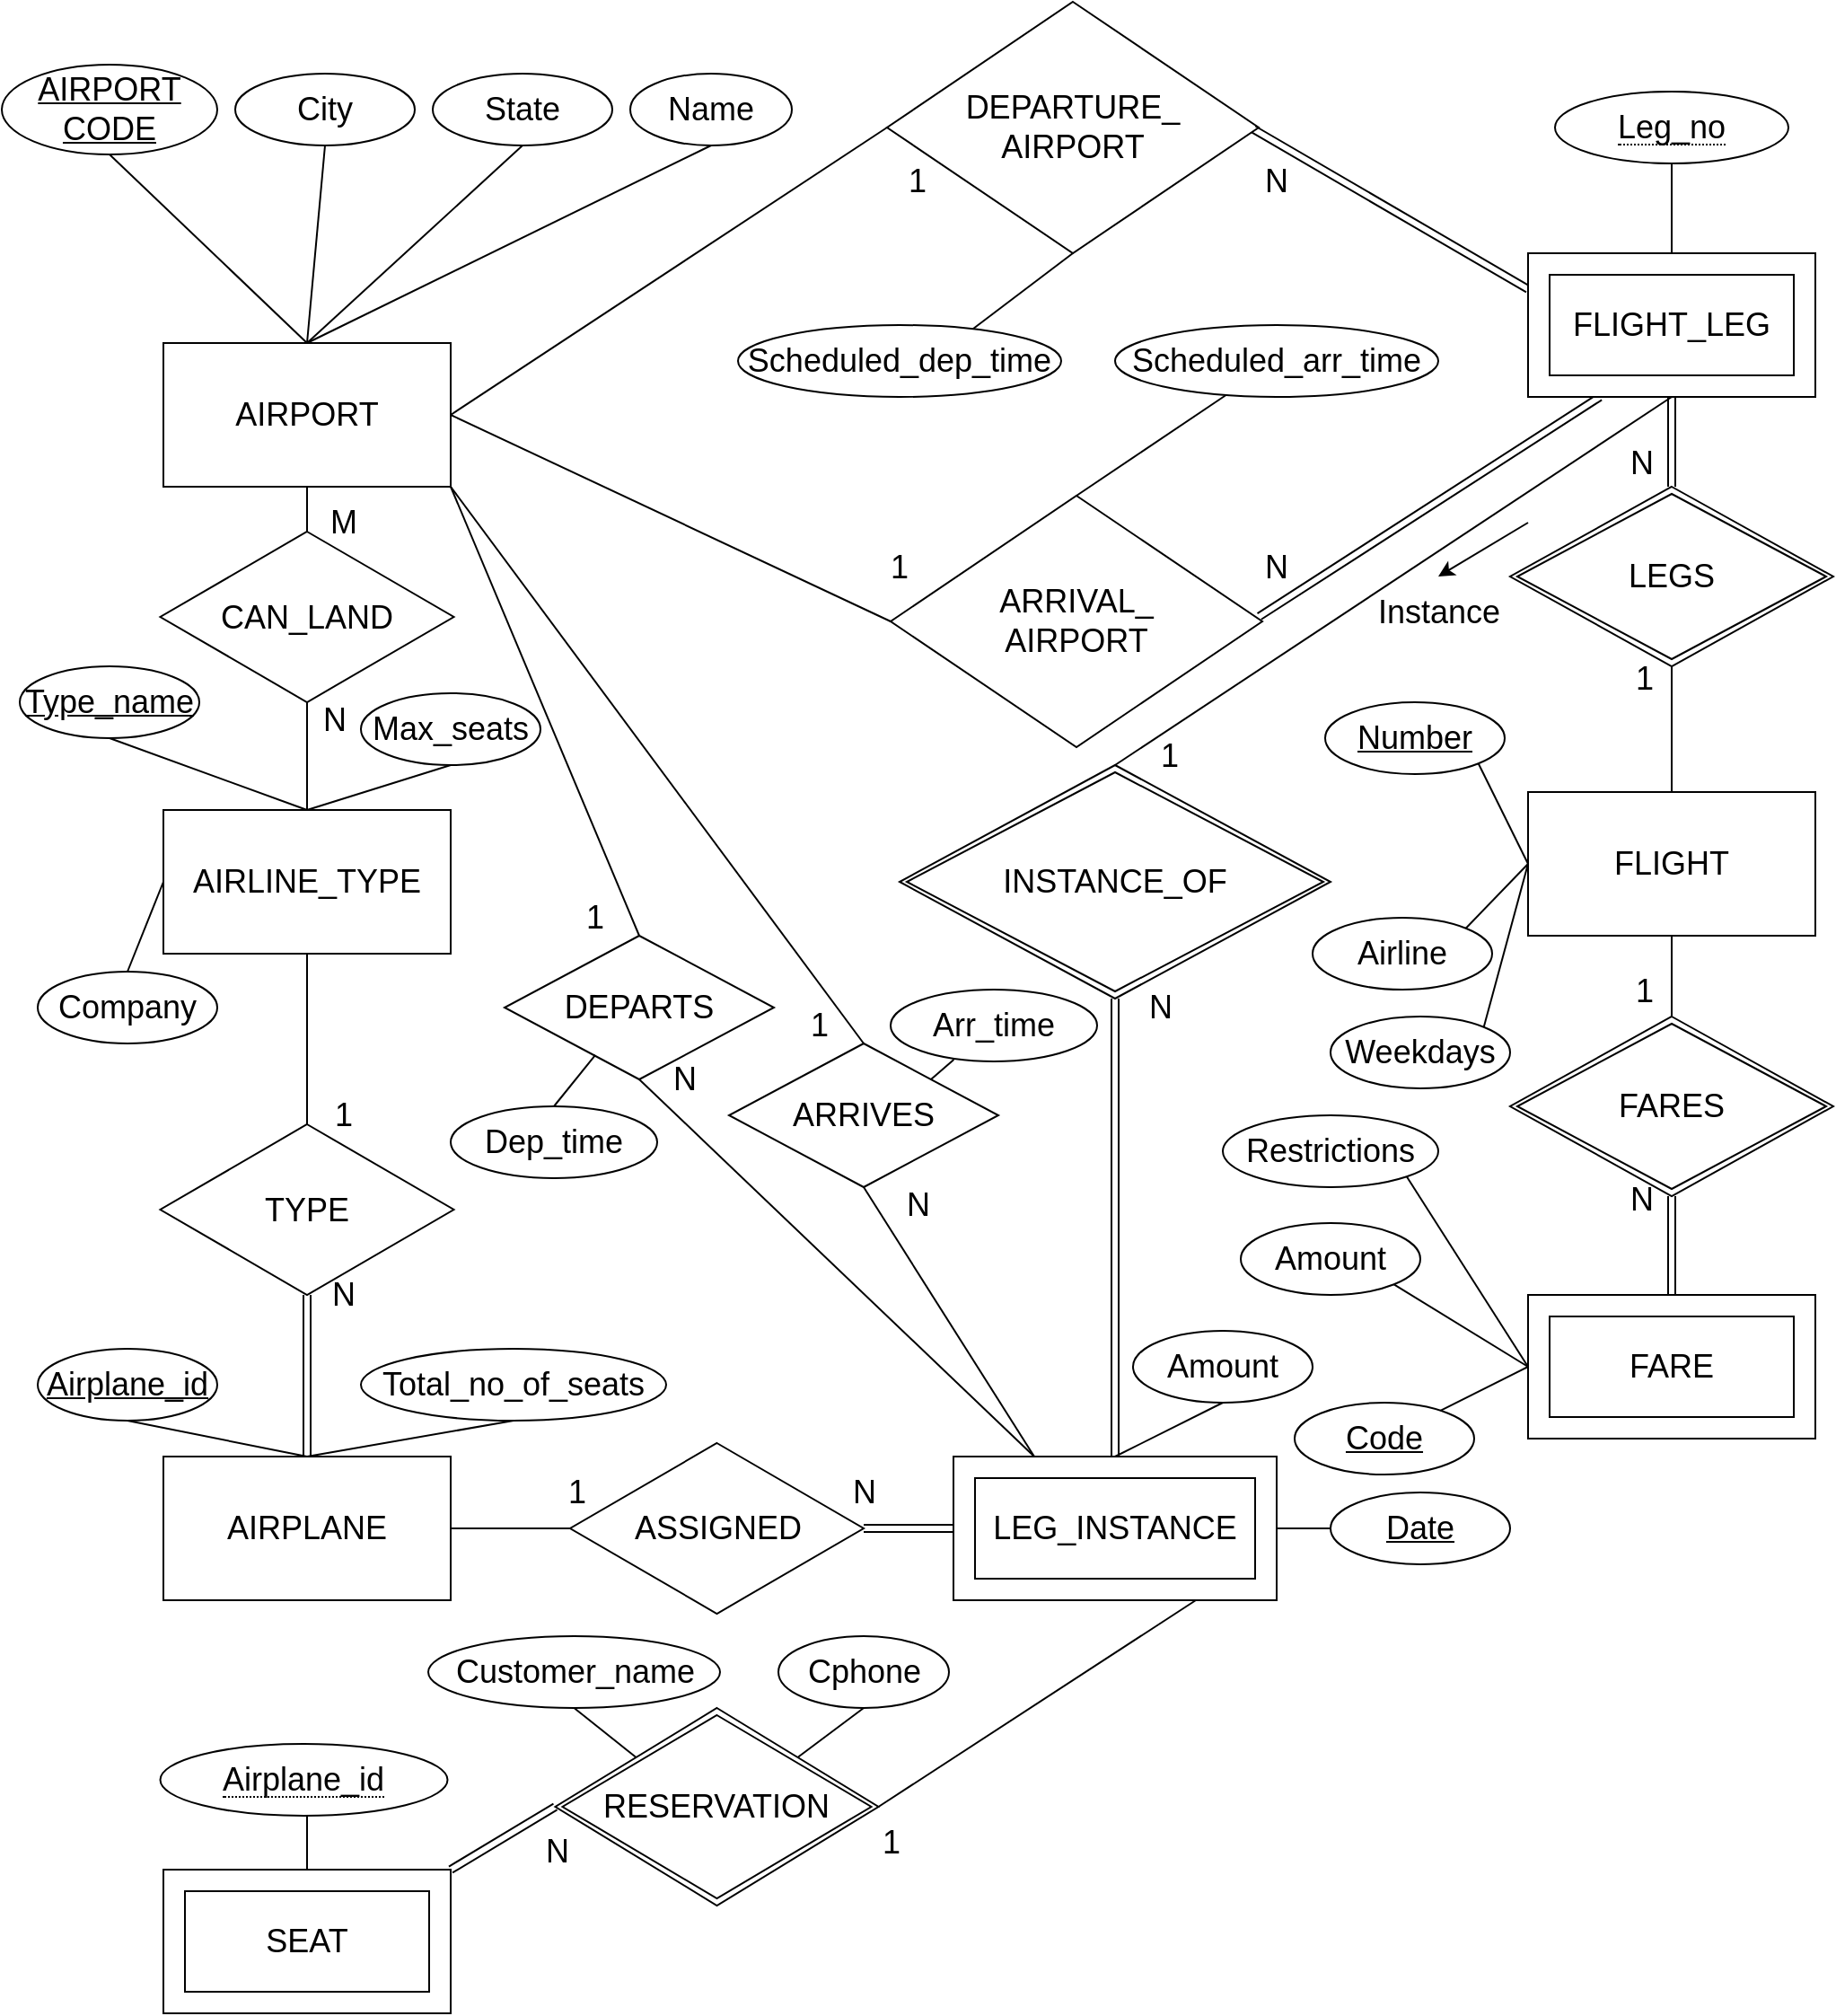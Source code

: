 <mxfile version="13.7.3" type="github">
  <diagram id="9iZNZO0j0jkgSTigeUpT" name="Page-1">
    <mxGraphModel dx="1678" dy="964" grid="1" gridSize="10" guides="1" tooltips="1" connect="1" arrows="1" fold="1" page="1" pageScale="1" pageWidth="1654" pageHeight="1169" math="0" shadow="0" extFonts="Permanent Marker^https://fonts.googleapis.com/css?family=Permanent+Marker">
      <root>
        <mxCell id="0" />
        <mxCell id="1" parent="0" />
        <mxCell id="PUG3nTG2jhj8GArSebX7-1" value="AIRPORT" style="rounded=0;whiteSpace=wrap;html=1;perimeterSpacing=0;sketch=0;container=0;fontSize=18;" parent="1" vertex="1">
          <mxGeometry x="420" y="200" width="160" height="80" as="geometry" />
        </mxCell>
        <mxCell id="PUG3nTG2jhj8GArSebX7-6" value="FLIGHT_LEG" style="shape=ext;double=1;rounded=0;whiteSpace=wrap;html=1;glass=0;sketch=0;gradientColor=none;margin=10;fontSize=18;" parent="1" vertex="1">
          <mxGeometry x="1180" y="150" width="160" height="80" as="geometry" />
        </mxCell>
        <mxCell id="PUG3nTG2jhj8GArSebX7-7" value="AIRLINE_TYPE" style="rounded=0;whiteSpace=wrap;html=1;perimeterSpacing=0;sketch=0;container=0;fontSize=18;" parent="1" vertex="1">
          <mxGeometry x="420" y="460" width="160" height="80" as="geometry" />
        </mxCell>
        <mxCell id="PUG3nTG2jhj8GArSebX7-8" value="AIRPLANE" style="rounded=0;whiteSpace=wrap;html=1;perimeterSpacing=0;sketch=0;container=0;fontSize=18;" parent="1" vertex="1">
          <mxGeometry x="420" y="820" width="160" height="80" as="geometry" />
        </mxCell>
        <mxCell id="PUG3nTG2jhj8GArSebX7-9" value="FLIGHT" style="rounded=0;whiteSpace=wrap;html=1;perimeterSpacing=0;sketch=0;container=0;fontSize=18;" parent="1" vertex="1">
          <mxGeometry x="1180" y="450" width="160" height="80" as="geometry" />
        </mxCell>
        <mxCell id="PUG3nTG2jhj8GArSebX7-10" value="SEAT" style="shape=ext;double=1;rounded=0;whiteSpace=wrap;html=1;glass=0;sketch=0;gradientColor=none;margin=10;fontSize=18;" parent="1" vertex="1">
          <mxGeometry x="420" y="1050" width="160" height="80" as="geometry" />
        </mxCell>
        <mxCell id="PUG3nTG2jhj8GArSebX7-11" value="FARE" style="shape=ext;double=1;rounded=0;whiteSpace=wrap;html=1;glass=0;sketch=0;gradientColor=none;margin=10;fontSize=18;" parent="1" vertex="1">
          <mxGeometry x="1180" y="730" width="160" height="80" as="geometry" />
        </mxCell>
        <mxCell id="PUG3nTG2jhj8GArSebX7-12" value="LEG_INSTANCE" style="shape=ext;double=1;rounded=0;whiteSpace=wrap;html=1;glass=0;sketch=0;gradientColor=none;margin=10;fontSize=18;" parent="1" vertex="1">
          <mxGeometry x="860" y="820" width="180" height="80" as="geometry" />
        </mxCell>
        <mxCell id="PUG3nTG2jhj8GArSebX7-13" value="&lt;u style=&quot;font-size: 18px;&quot;&gt;AIRPORT CODE&lt;/u&gt;" style="ellipse;whiteSpace=wrap;html=1;rounded=0;glass=0;sketch=0;gradientColor=none;fontSize=18;" parent="1" vertex="1">
          <mxGeometry x="330" y="45" width="120" height="50" as="geometry" />
        </mxCell>
        <mxCell id="PUG3nTG2jhj8GArSebX7-14" value="City" style="ellipse;whiteSpace=wrap;html=1;rounded=0;glass=0;sketch=0;gradientColor=none;fontSize=18;" parent="1" vertex="1">
          <mxGeometry x="460" y="50" width="100" height="40" as="geometry" />
        </mxCell>
        <mxCell id="PUG3nTG2jhj8GArSebX7-15" value="State" style="ellipse;whiteSpace=wrap;html=1;rounded=0;glass=0;sketch=0;gradientColor=none;fontSize=18;" parent="1" vertex="1">
          <mxGeometry x="570" y="50" width="100" height="40" as="geometry" />
        </mxCell>
        <mxCell id="PUG3nTG2jhj8GArSebX7-18" value="Name" style="ellipse;whiteSpace=wrap;html=1;rounded=0;glass=0;sketch=0;gradientColor=none;fontSize=18;" parent="1" vertex="1">
          <mxGeometry x="680" y="50" width="90" height="40" as="geometry" />
        </mxCell>
        <mxCell id="PUG3nTG2jhj8GArSebX7-23" value="" style="endArrow=none;html=1;exitX=0.5;exitY=0;exitDx=0;exitDy=0;entryX=0.5;entryY=1;entryDx=0;entryDy=0;fontSize=18;" parent="1" source="PUG3nTG2jhj8GArSebX7-1" target="PUG3nTG2jhj8GArSebX7-13" edge="1">
          <mxGeometry width="50" height="50" relative="1" as="geometry">
            <mxPoint x="780" y="630" as="sourcePoint" />
            <mxPoint x="830" y="580" as="targetPoint" />
          </mxGeometry>
        </mxCell>
        <mxCell id="PUG3nTG2jhj8GArSebX7-24" value="" style="endArrow=none;html=1;entryX=0.5;entryY=1;entryDx=0;entryDy=0;fontSize=18;exitX=0.5;exitY=0;exitDx=0;exitDy=0;" parent="1" source="PUG3nTG2jhj8GArSebX7-1" target="PUG3nTG2jhj8GArSebX7-14" edge="1">
          <mxGeometry width="50" height="50" relative="1" as="geometry">
            <mxPoint x="500" y="150" as="sourcePoint" />
            <mxPoint x="410" y="100" as="targetPoint" />
          </mxGeometry>
        </mxCell>
        <mxCell id="PUG3nTG2jhj8GArSebX7-25" value="" style="endArrow=none;html=1;entryX=0.5;entryY=1;entryDx=0;entryDy=0;fontSize=18;exitX=0.5;exitY=0;exitDx=0;exitDy=0;" parent="1" source="PUG3nTG2jhj8GArSebX7-1" target="PUG3nTG2jhj8GArSebX7-15" edge="1">
          <mxGeometry width="50" height="50" relative="1" as="geometry">
            <mxPoint x="500" y="150" as="sourcePoint" />
            <mxPoint x="420" y="110" as="targetPoint" />
          </mxGeometry>
        </mxCell>
        <mxCell id="PUG3nTG2jhj8GArSebX7-26" value="" style="endArrow=none;html=1;exitX=0.5;exitY=0;exitDx=0;exitDy=0;entryX=0.5;entryY=1;entryDx=0;entryDy=0;fontSize=18;" parent="1" source="PUG3nTG2jhj8GArSebX7-1" target="PUG3nTG2jhj8GArSebX7-18" edge="1">
          <mxGeometry width="50" height="50" relative="1" as="geometry">
            <mxPoint x="530" y="180" as="sourcePoint" />
            <mxPoint x="430" y="120" as="targetPoint" />
          </mxGeometry>
        </mxCell>
        <mxCell id="PUG3nTG2jhj8GArSebX7-27" value="&lt;u style=&quot;font-size: 18px;&quot;&gt;Type_name&lt;/u&gt;" style="ellipse;whiteSpace=wrap;html=1;rounded=0;glass=0;sketch=0;gradientColor=none;fontSize=18;" parent="1" vertex="1">
          <mxGeometry x="340" y="380" width="100" height="40" as="geometry" />
        </mxCell>
        <mxCell id="PUG3nTG2jhj8GArSebX7-28" value="Max_seats" style="ellipse;whiteSpace=wrap;html=1;rounded=0;glass=0;sketch=0;gradientColor=none;fontSize=18;" parent="1" vertex="1">
          <mxGeometry x="530" y="395" width="100" height="40" as="geometry" />
        </mxCell>
        <mxCell id="PUG3nTG2jhj8GArSebX7-29" value="Company" style="ellipse;whiteSpace=wrap;html=1;rounded=0;glass=0;sketch=0;gradientColor=none;fontSize=18;" parent="1" vertex="1">
          <mxGeometry x="350" y="550" width="100" height="40" as="geometry" />
        </mxCell>
        <mxCell id="PUG3nTG2jhj8GArSebX7-31" value="" style="endArrow=none;html=1;exitX=0;exitY=0.5;exitDx=0;exitDy=0;entryX=0.5;entryY=0;entryDx=0;entryDy=0;fontSize=18;" parent="1" source="PUG3nTG2jhj8GArSebX7-7" target="PUG3nTG2jhj8GArSebX7-29" edge="1">
          <mxGeometry width="50" height="50" relative="1" as="geometry">
            <mxPoint x="520" y="460" as="sourcePoint" />
            <mxPoint x="420" y="400" as="targetPoint" />
          </mxGeometry>
        </mxCell>
        <mxCell id="PUG3nTG2jhj8GArSebX7-32" value="" style="endArrow=none;html=1;entryX=0.5;entryY=1;entryDx=0;entryDy=0;exitX=0.5;exitY=0;exitDx=0;exitDy=0;fontSize=18;" parent="1" source="PUG3nTG2jhj8GArSebX7-7" target="PUG3nTG2jhj8GArSebX7-27" edge="1">
          <mxGeometry width="50" height="50" relative="1" as="geometry">
            <mxPoint x="440" y="520" as="sourcePoint" />
            <mxPoint x="410" y="460" as="targetPoint" />
          </mxGeometry>
        </mxCell>
        <mxCell id="PUG3nTG2jhj8GArSebX7-33" value="" style="endArrow=none;html=1;fontSize=18;entryX=0.5;entryY=1;entryDx=0;entryDy=0;" parent="1" target="PUG3nTG2jhj8GArSebX7-28" edge="1">
          <mxGeometry width="50" height="50" relative="1" as="geometry">
            <mxPoint x="500" y="460" as="sourcePoint" />
            <mxPoint x="450" y="410" as="targetPoint" />
          </mxGeometry>
        </mxCell>
        <mxCell id="PUG3nTG2jhj8GArSebX7-34" value="&lt;u style=&quot;font-size: 18px;&quot;&gt;Airplane_id&lt;/u&gt;" style="ellipse;whiteSpace=wrap;html=1;rounded=0;glass=0;sketch=0;gradientColor=none;fontSize=18;" parent="1" vertex="1">
          <mxGeometry x="350" y="760" width="100" height="40" as="geometry" />
        </mxCell>
        <mxCell id="PUG3nTG2jhj8GArSebX7-35" value="Total_no_of_seats" style="ellipse;whiteSpace=wrap;html=1;rounded=0;glass=0;sketch=0;gradientColor=none;fontSize=18;" parent="1" vertex="1">
          <mxGeometry x="530" y="760" width="170" height="40" as="geometry" />
        </mxCell>
        <mxCell id="PUG3nTG2jhj8GArSebX7-36" value="" style="endArrow=none;html=1;exitX=0.5;exitY=0;exitDx=0;exitDy=0;entryX=0.5;entryY=1;entryDx=0;entryDy=0;fontSize=18;" parent="1" source="PUG3nTG2jhj8GArSebX7-8" target="PUG3nTG2jhj8GArSebX7-34" edge="1">
          <mxGeometry width="50" height="50" relative="1" as="geometry">
            <mxPoint x="430" y="510" as="sourcePoint" />
            <mxPoint x="410" y="560" as="targetPoint" />
          </mxGeometry>
        </mxCell>
        <mxCell id="PUG3nTG2jhj8GArSebX7-37" value="" style="endArrow=none;html=1;exitX=0.5;exitY=1;exitDx=0;exitDy=0;entryX=0.5;entryY=0;entryDx=0;entryDy=0;fontSize=18;" parent="1" source="PUG3nTG2jhj8GArSebX7-35" target="PUG3nTG2jhj8GArSebX7-8" edge="1">
          <mxGeometry width="50" height="50" relative="1" as="geometry">
            <mxPoint x="440" y="520" as="sourcePoint" />
            <mxPoint x="420" y="570" as="targetPoint" />
          </mxGeometry>
        </mxCell>
        <mxCell id="PUG3nTG2jhj8GArSebX7-39" value="" style="endArrow=none;html=1;exitX=0.5;exitY=0;exitDx=0;exitDy=0;entryX=0.5;entryY=1;entryDx=0;entryDy=0;fontSize=18;" parent="1" source="PUG3nTG2jhj8GArSebX7-10" edge="1">
          <mxGeometry width="50" height="50" relative="1" as="geometry">
            <mxPoint x="510" y="830.0" as="sourcePoint" />
            <mxPoint x="500" y="1020" as="targetPoint" />
          </mxGeometry>
        </mxCell>
        <mxCell id="PUG3nTG2jhj8GArSebX7-40" value="&lt;u style=&quot;font-size: 18px;&quot;&gt;Leg_no&lt;/u&gt;" style="ellipse;whiteSpace=wrap;html=1;rounded=0;glass=0;sketch=0;gradientColor=none;fontSize=18;" parent="1" vertex="1">
          <mxGeometry x="1210" y="60" width="100" height="40" as="geometry" />
        </mxCell>
        <mxCell id="PUG3nTG2jhj8GArSebX7-41" value="" style="endArrow=none;html=1;entryX=0.5;entryY=1;entryDx=0;entryDy=0;exitX=0.5;exitY=0;exitDx=0;exitDy=0;fontSize=18;" parent="1" source="PUG3nTG2jhj8GArSebX7-6" target="PUG3nTG2jhj8GArSebX7-40" edge="1">
          <mxGeometry width="50" height="50" relative="1" as="geometry">
            <mxPoint x="510" y="160" as="sourcePoint" />
            <mxPoint x="520" y="100" as="targetPoint" />
          </mxGeometry>
        </mxCell>
        <mxCell id="PUG3nTG2jhj8GArSebX7-42" value="&lt;u style=&quot;font-size: 18px;&quot;&gt;&lt;font style=&quot;font-size: 18px;&quot;&gt;Number&lt;/font&gt;&lt;/u&gt;" style="ellipse;whiteSpace=wrap;html=1;rounded=0;glass=0;sketch=0;gradientColor=none;fontSize=18;" parent="1" vertex="1">
          <mxGeometry x="1067" y="400" width="100" height="40" as="geometry" />
        </mxCell>
        <mxCell id="PUG3nTG2jhj8GArSebX7-43" value="Airline" style="ellipse;whiteSpace=wrap;html=1;rounded=0;glass=0;sketch=0;gradientColor=none;fontSize=18;" parent="1" vertex="1">
          <mxGeometry x="1060" y="520" width="100" height="40" as="geometry" />
        </mxCell>
        <mxCell id="PUG3nTG2jhj8GArSebX7-44" value="Weekdays" style="ellipse;whiteSpace=wrap;html=1;rounded=0;glass=0;sketch=0;gradientColor=none;fontSize=18;" parent="1" vertex="1">
          <mxGeometry x="1070" y="575" width="100" height="40" as="geometry" />
        </mxCell>
        <mxCell id="PUG3nTG2jhj8GArSebX7-47" value="&lt;u style=&quot;font-size: 18px;&quot;&gt;Code&lt;/u&gt;" style="ellipse;whiteSpace=wrap;html=1;rounded=0;glass=0;sketch=0;gradientColor=none;fontSize=18;" parent="1" vertex="1">
          <mxGeometry x="1050" y="790" width="100" height="40" as="geometry" />
        </mxCell>
        <mxCell id="PUG3nTG2jhj8GArSebX7-48" value="Restrictions" style="ellipse;whiteSpace=wrap;html=1;rounded=0;glass=0;sketch=0;gradientColor=none;fontSize=18;" parent="1" vertex="1">
          <mxGeometry x="1010" y="630" width="120" height="40" as="geometry" />
        </mxCell>
        <mxCell id="PUG3nTG2jhj8GArSebX7-49" value="Amount" style="ellipse;whiteSpace=wrap;html=1;rounded=0;glass=0;sketch=0;gradientColor=none;fontSize=18;" parent="1" vertex="1">
          <mxGeometry x="1020" y="690" width="100" height="40" as="geometry" />
        </mxCell>
        <mxCell id="PUG3nTG2jhj8GArSebX7-50" value="" style="endArrow=none;html=1;entryX=1;entryY=1;entryDx=0;entryDy=0;exitX=0;exitY=0.5;exitDx=0;exitDy=0;fontSize=18;" parent="1" source="PUG3nTG2jhj8GArSebX7-9" target="PUG3nTG2jhj8GArSebX7-42" edge="1">
          <mxGeometry width="50" height="50" relative="1" as="geometry">
            <mxPoint x="1270.0" y="150" as="sourcePoint" />
            <mxPoint x="1270.0" y="110" as="targetPoint" />
          </mxGeometry>
        </mxCell>
        <mxCell id="PUG3nTG2jhj8GArSebX7-51" value="" style="endArrow=none;html=1;entryX=1;entryY=0;entryDx=0;entryDy=0;fontSize=18;" parent="1" target="PUG3nTG2jhj8GArSebX7-43" edge="1">
          <mxGeometry width="50" height="50" relative="1" as="geometry">
            <mxPoint x="1180" y="490" as="sourcePoint" />
            <mxPoint x="1162.355" y="454.142" as="targetPoint" />
          </mxGeometry>
        </mxCell>
        <mxCell id="PUG3nTG2jhj8GArSebX7-52" value="" style="endArrow=none;html=1;entryX=1;entryY=0;entryDx=0;entryDy=0;fontSize=18;" parent="1" target="PUG3nTG2jhj8GArSebX7-44" edge="1">
          <mxGeometry width="50" height="50" relative="1" as="geometry">
            <mxPoint x="1180" y="490" as="sourcePoint" />
            <mxPoint x="1162.355" y="454.142" as="targetPoint" />
          </mxGeometry>
        </mxCell>
        <mxCell id="PUG3nTG2jhj8GArSebX7-53" value="Amount" style="ellipse;whiteSpace=wrap;html=1;rounded=0;glass=0;sketch=0;gradientColor=none;fontSize=18;" parent="1" vertex="1">
          <mxGeometry x="960" y="750" width="100" height="40" as="geometry" />
        </mxCell>
        <mxCell id="PUG3nTG2jhj8GArSebX7-54" value="&lt;u style=&quot;font-size: 18px;&quot;&gt;Date&lt;/u&gt;" style="ellipse;whiteSpace=wrap;html=1;rounded=0;glass=0;sketch=0;gradientColor=none;fontSize=18;" parent="1" vertex="1">
          <mxGeometry x="1070" y="840" width="100" height="40" as="geometry" />
        </mxCell>
        <mxCell id="PUG3nTG2jhj8GArSebX7-55" value="" style="endArrow=none;html=1;entryX=1;entryY=1;entryDx=0;entryDy=0;fontSize=18;exitX=0;exitY=0.5;exitDx=0;exitDy=0;" parent="1" source="PUG3nTG2jhj8GArSebX7-11" target="PUG3nTG2jhj8GArSebX7-48" edge="1">
          <mxGeometry width="50" height="50" relative="1" as="geometry">
            <mxPoint x="1190" y="500" as="sourcePoint" />
            <mxPoint x="1162.355" y="545.858" as="targetPoint" />
          </mxGeometry>
        </mxCell>
        <mxCell id="PUG3nTG2jhj8GArSebX7-56" value="" style="endArrow=none;html=1;entryX=1;entryY=1;entryDx=0;entryDy=0;fontSize=18;exitX=0;exitY=0.5;exitDx=0;exitDy=0;" parent="1" source="PUG3nTG2jhj8GArSebX7-11" target="PUG3nTG2jhj8GArSebX7-49" edge="1">
          <mxGeometry width="50" height="50" relative="1" as="geometry">
            <mxPoint x="1190" y="770" as="sourcePoint" />
            <mxPoint x="1180" y="660" as="targetPoint" />
          </mxGeometry>
        </mxCell>
        <mxCell id="PUG3nTG2jhj8GArSebX7-57" value="" style="endArrow=none;html=1;fontSize=18;exitX=0;exitY=0.5;exitDx=0;exitDy=0;" parent="1" source="PUG3nTG2jhj8GArSebX7-11" target="PUG3nTG2jhj8GArSebX7-47" edge="1">
          <mxGeometry width="50" height="50" relative="1" as="geometry">
            <mxPoint x="1190" y="770" as="sourcePoint" />
            <mxPoint x="1170" y="770" as="targetPoint" />
          </mxGeometry>
        </mxCell>
        <mxCell id="PUG3nTG2jhj8GArSebX7-58" value="" style="endArrow=none;html=1;entryX=0;entryY=0.5;entryDx=0;entryDy=0;fontSize=18;exitX=1;exitY=0.5;exitDx=0;exitDy=0;" parent="1" source="PUG3nTG2jhj8GArSebX7-12" target="PUG3nTG2jhj8GArSebX7-54" edge="1">
          <mxGeometry width="50" height="50" relative="1" as="geometry">
            <mxPoint x="1220" y="800.0" as="sourcePoint" />
            <mxPoint x="1200" y="680" as="targetPoint" />
          </mxGeometry>
        </mxCell>
        <mxCell id="PUG3nTG2jhj8GArSebX7-59" value="" style="endArrow=none;html=1;entryX=0.5;entryY=0;entryDx=0;entryDy=0;fontSize=18;exitX=0.5;exitY=1;exitDx=0;exitDy=0;" parent="1" source="PUG3nTG2jhj8GArSebX7-53" target="PUG3nTG2jhj8GArSebX7-12" edge="1">
          <mxGeometry width="50" height="50" relative="1" as="geometry">
            <mxPoint x="1040" y="870.0" as="sourcePoint" />
            <mxPoint x="1080" y="870.0" as="targetPoint" />
          </mxGeometry>
        </mxCell>
        <mxCell id="PUG3nTG2jhj8GArSebX7-60" value="&lt;font style=&quot;font-size: 18px&quot;&gt;DEPARTURE_&lt;br style=&quot;font-size: 18px;&quot;&gt;AIRPORT&lt;/font&gt;" style="rhombus;whiteSpace=wrap;html=1;rounded=0;glass=0;sketch=0;gradientColor=none;fontSize=18;" parent="1" vertex="1">
          <mxGeometry x="823" y="10" width="207" height="140" as="geometry" />
        </mxCell>
        <mxCell id="PUG3nTG2jhj8GArSebX7-61" value="" style="endArrow=none;html=1;fontSize=18;entryX=0;entryY=0.5;entryDx=0;entryDy=0;exitX=1;exitY=0.5;exitDx=0;exitDy=0;" parent="1" source="PUG3nTG2jhj8GArSebX7-1" target="PUG3nTG2jhj8GArSebX7-60" edge="1">
          <mxGeometry width="50" height="50" relative="1" as="geometry">
            <mxPoint x="570" y="240" as="sourcePoint" />
            <mxPoint x="1030" y="550" as="targetPoint" />
          </mxGeometry>
        </mxCell>
        <mxCell id="PUG3nTG2jhj8GArSebX7-62" value="1" style="text;html=1;strokeColor=none;fillColor=none;align=center;verticalAlign=middle;whiteSpace=wrap;rounded=0;glass=0;sketch=0;fontSize=18;" parent="1" vertex="1">
          <mxGeometry x="820" y="100" width="40" height="20" as="geometry" />
        </mxCell>
        <mxCell id="PUG3nTG2jhj8GArSebX7-66" value="N" style="text;html=1;strokeColor=none;fillColor=none;align=center;verticalAlign=middle;whiteSpace=wrap;rounded=0;glass=0;sketch=0;fontSize=18;" parent="1" vertex="1">
          <mxGeometry x="1020" y="100" width="40" height="20" as="geometry" />
        </mxCell>
        <mxCell id="PUG3nTG2jhj8GArSebX7-67" value="Scheduled_dep_time" style="ellipse;whiteSpace=wrap;html=1;rounded=0;glass=0;sketch=0;gradientColor=none;fontSize=18;" parent="1" vertex="1">
          <mxGeometry x="740" y="190" width="180" height="40" as="geometry" />
        </mxCell>
        <mxCell id="PUG3nTG2jhj8GArSebX7-68" value="" style="endArrow=none;html=1;exitX=0.728;exitY=0.05;exitDx=0;exitDy=0;entryX=0.5;entryY=1;entryDx=0;entryDy=0;fontSize=18;exitPerimeter=0;" parent="1" source="PUG3nTG2jhj8GArSebX7-67" target="PUG3nTG2jhj8GArSebX7-60" edge="1">
          <mxGeometry width="50" height="50" relative="1" as="geometry">
            <mxPoint x="680" y="230" as="sourcePoint" />
            <mxPoint x="905" y="120" as="targetPoint" />
          </mxGeometry>
        </mxCell>
        <mxCell id="PUG3nTG2jhj8GArSebX7-69" value="ARRIVAL_&lt;br&gt;AIRPORT" style="rhombus;whiteSpace=wrap;html=1;rounded=0;glass=0;sketch=0;gradientColor=none;fontSize=18;" parent="1" vertex="1">
          <mxGeometry x="825" y="285" width="207" height="140" as="geometry" />
        </mxCell>
        <mxCell id="PUG3nTG2jhj8GArSebX7-73" value="" style="shape=link;html=1;rounded=0;fontSize=18;entryX=0.986;entryY=0.507;entryDx=0;entryDy=0;entryPerimeter=0;exitX=0;exitY=0.25;exitDx=0;exitDy=0;" parent="1" source="PUG3nTG2jhj8GArSebX7-6" target="PUG3nTG2jhj8GArSebX7-60" edge="1">
          <mxGeometry relative="1" as="geometry">
            <mxPoint x="1007" y="130" as="sourcePoint" />
            <mxPoint x="1040" y="80" as="targetPoint" />
          </mxGeometry>
        </mxCell>
        <mxCell id="PUG3nTG2jhj8GArSebX7-75" value="" style="shape=link;html=1;rounded=0;fontSize=18;entryX=0.992;entryY=0.48;entryDx=0;entryDy=0;exitX=0.25;exitY=1;exitDx=0;exitDy=0;entryPerimeter=0;" parent="1" source="PUG3nTG2jhj8GArSebX7-6" target="PUG3nTG2jhj8GArSebX7-69" edge="1">
          <mxGeometry relative="1" as="geometry">
            <mxPoint x="1190" y="170" as="sourcePoint" />
            <mxPoint x="1054.102" y="90.98" as="targetPoint" />
          </mxGeometry>
        </mxCell>
        <mxCell id="PUG3nTG2jhj8GArSebX7-76" value="Scheduled_arr_time" style="ellipse;whiteSpace=wrap;html=1;rounded=0;glass=0;sketch=0;gradientColor=none;fontSize=18;" parent="1" vertex="1">
          <mxGeometry x="950" y="190" width="180" height="40" as="geometry" />
        </mxCell>
        <mxCell id="PUG3nTG2jhj8GArSebX7-77" value="" style="endArrow=none;html=1;entryX=0.5;entryY=0;entryDx=0;entryDy=0;fontSize=18;" parent="1" source="PUG3nTG2jhj8GArSebX7-76" target="PUG3nTG2jhj8GArSebX7-69" edge="1">
          <mxGeometry width="50" height="50" relative="1" as="geometry">
            <mxPoint x="863.04" y="170" as="sourcePoint" />
            <mxPoint x="901.75" y="125" as="targetPoint" />
          </mxGeometry>
        </mxCell>
        <mxCell id="PUG3nTG2jhj8GArSebX7-79" value="" style="endArrow=none;html=1;fontSize=18;entryX=0;entryY=0.5;entryDx=0;entryDy=0;exitX=1;exitY=0.5;exitDx=0;exitDy=0;" parent="1" source="PUG3nTG2jhj8GArSebX7-1" target="PUG3nTG2jhj8GArSebX7-69" edge="1">
          <mxGeometry width="50" height="50" relative="1" as="geometry">
            <mxPoint x="590" y="230" as="sourcePoint" />
            <mxPoint x="833" y="90" as="targetPoint" />
          </mxGeometry>
        </mxCell>
        <mxCell id="PUG3nTG2jhj8GArSebX7-81" value="INSTANCE_OF" style="shape=rhombus;double=1;perimeter=rhombusPerimeter;whiteSpace=wrap;html=1;align=center;rounded=0;glass=0;sketch=0;gradientColor=none;fontSize=18;" parent="1" vertex="1">
          <mxGeometry x="830" y="435" width="240" height="130" as="geometry" />
        </mxCell>
        <mxCell id="PUG3nTG2jhj8GArSebX7-83" value="" style="endArrow=none;html=1;fontSize=18;entryX=0.5;entryY=1;entryDx=0;entryDy=0;exitX=0.5;exitY=0;exitDx=0;exitDy=0;" parent="1" source="PUG3nTG2jhj8GArSebX7-81" target="PUG3nTG2jhj8GArSebX7-6" edge="1">
          <mxGeometry width="50" height="50" relative="1" as="geometry">
            <mxPoint x="590" y="250" as="sourcePoint" />
            <mxPoint x="840.0" y="380.0" as="targetPoint" />
          </mxGeometry>
        </mxCell>
        <mxCell id="PUG3nTG2jhj8GArSebX7-84" value="" style="endArrow=classic;html=1;fontSize=18;" parent="1" edge="1">
          <mxGeometry width="50" height="50" relative="1" as="geometry">
            <mxPoint x="1180" y="300" as="sourcePoint" />
            <mxPoint x="1130" y="330" as="targetPoint" />
          </mxGeometry>
        </mxCell>
        <mxCell id="PUG3nTG2jhj8GArSebX7-86" value="Instance" style="text;html=1;align=center;verticalAlign=middle;resizable=0;points=[];autosize=1;fontSize=18;" parent="1" vertex="1">
          <mxGeometry x="1090" y="335" width="80" height="30" as="geometry" />
        </mxCell>
        <mxCell id="PUG3nTG2jhj8GArSebX7-88" value="LEGS" style="shape=rhombus;double=1;perimeter=rhombusPerimeter;whiteSpace=wrap;html=1;align=center;rounded=0;glass=0;sketch=0;gradientColor=none;fontSize=18;" parent="1" vertex="1">
          <mxGeometry x="1170" y="280" width="180" height="100" as="geometry" />
        </mxCell>
        <mxCell id="PUG3nTG2jhj8GArSebX7-89" value="" style="shape=link;html=1;rounded=0;fontSize=18;entryX=0.5;entryY=1;entryDx=0;entryDy=0;exitX=0.5;exitY=0;exitDx=0;exitDy=0;" parent="1" source="PUG3nTG2jhj8GArSebX7-88" target="PUG3nTG2jhj8GArSebX7-6" edge="1">
          <mxGeometry relative="1" as="geometry">
            <mxPoint x="640" y="470" as="sourcePoint" />
            <mxPoint x="800" y="470" as="targetPoint" />
          </mxGeometry>
        </mxCell>
        <mxCell id="PUG3nTG2jhj8GArSebX7-90" value="N" style="resizable=0;html=1;align=right;verticalAlign=bottom;fontSize=18;" parent="PUG3nTG2jhj8GArSebX7-89" connectable="0" vertex="1">
          <mxGeometry x="1" relative="1" as="geometry">
            <mxPoint x="-10" y="50" as="offset" />
          </mxGeometry>
        </mxCell>
        <mxCell id="PUG3nTG2jhj8GArSebX7-91" value="" style="endArrow=none;html=1;rounded=0;fontSize=18;entryX=0.5;entryY=1;entryDx=0;entryDy=0;exitX=0.5;exitY=0;exitDx=0;exitDy=0;" parent="1" source="PUG3nTG2jhj8GArSebX7-9" target="PUG3nTG2jhj8GArSebX7-88" edge="1">
          <mxGeometry relative="1" as="geometry">
            <mxPoint x="650" y="350" as="sourcePoint" />
            <mxPoint x="810" y="350" as="targetPoint" />
          </mxGeometry>
        </mxCell>
        <mxCell id="PUG3nTG2jhj8GArSebX7-92" value="1" style="resizable=0;html=1;align=right;verticalAlign=bottom;fontSize=18;" parent="PUG3nTG2jhj8GArSebX7-91" connectable="0" vertex="1">
          <mxGeometry x="1" relative="1" as="geometry">
            <mxPoint x="-10" y="20" as="offset" />
          </mxGeometry>
        </mxCell>
        <mxCell id="PUG3nTG2jhj8GArSebX7-93" value="FARES" style="shape=rhombus;double=1;perimeter=rhombusPerimeter;whiteSpace=wrap;html=1;align=center;rounded=0;glass=0;sketch=0;gradientColor=none;fontSize=18;" parent="1" vertex="1">
          <mxGeometry x="1170" y="575" width="180" height="100" as="geometry" />
        </mxCell>
        <mxCell id="PUG3nTG2jhj8GArSebX7-94" value="1" style="text;html=1;strokeColor=none;fillColor=none;align=center;verticalAlign=middle;whiteSpace=wrap;rounded=0;glass=0;sketch=0;fontSize=18;" parent="1" vertex="1">
          <mxGeometry x="810" y="315" width="40" height="20" as="geometry" />
        </mxCell>
        <mxCell id="PUG3nTG2jhj8GArSebX7-95" value="N" style="text;html=1;strokeColor=none;fillColor=none;align=center;verticalAlign=middle;whiteSpace=wrap;rounded=0;glass=0;sketch=0;fontSize=18;" parent="1" vertex="1">
          <mxGeometry x="1020" y="315" width="40" height="20" as="geometry" />
        </mxCell>
        <mxCell id="PUG3nTG2jhj8GArSebX7-96" value="" style="endArrow=none;html=1;rounded=0;fontSize=18;entryX=0.5;entryY=1;entryDx=0;entryDy=0;exitX=0.5;exitY=0;exitDx=0;exitDy=0;" parent="1" source="PUG3nTG2jhj8GArSebX7-93" target="PUG3nTG2jhj8GArSebX7-9" edge="1">
          <mxGeometry relative="1" as="geometry">
            <mxPoint x="1270.0" y="460.0" as="sourcePoint" />
            <mxPoint x="1270.0" y="390.0" as="targetPoint" />
          </mxGeometry>
        </mxCell>
        <mxCell id="PUG3nTG2jhj8GArSebX7-97" value="1" style="resizable=0;html=1;align=right;verticalAlign=bottom;fontSize=18;" parent="PUG3nTG2jhj8GArSebX7-96" connectable="0" vertex="1">
          <mxGeometry x="1" relative="1" as="geometry">
            <mxPoint x="-10" y="44.71" as="offset" />
          </mxGeometry>
        </mxCell>
        <mxCell id="PUG3nTG2jhj8GArSebX7-98" value="" style="shape=link;html=1;rounded=0;fontSize=18;entryX=0.5;entryY=0;entryDx=0;entryDy=0;exitX=0.5;exitY=1;exitDx=0;exitDy=0;" parent="1" source="PUG3nTG2jhj8GArSebX7-93" target="PUG3nTG2jhj8GArSebX7-11" edge="1">
          <mxGeometry relative="1" as="geometry">
            <mxPoint x="1310" y="560" as="sourcePoint" />
            <mxPoint x="1270.0" y="240" as="targetPoint" />
          </mxGeometry>
        </mxCell>
        <mxCell id="PUG3nTG2jhj8GArSebX7-99" value="N" style="resizable=0;html=1;align=right;verticalAlign=bottom;fontSize=18;" parent="PUG3nTG2jhj8GArSebX7-98" connectable="0" vertex="1">
          <mxGeometry x="1" relative="1" as="geometry">
            <mxPoint x="-10" y="-40" as="offset" />
          </mxGeometry>
        </mxCell>
        <mxCell id="PUG3nTG2jhj8GArSebX7-100" value="CAN_LAND" style="rhombus;whiteSpace=wrap;html=1;rounded=0;glass=0;sketch=0;gradientColor=none;fontSize=18;" parent="1" vertex="1">
          <mxGeometry x="418.25" y="305" width="163.5" height="95" as="geometry" />
        </mxCell>
        <mxCell id="PUG3nTG2jhj8GArSebX7-101" value="" style="endArrow=none;html=1;entryX=0.5;entryY=0;entryDx=0;entryDy=0;fontSize=18;exitX=0.5;exitY=1;exitDx=0;exitDy=0;" parent="1" source="PUG3nTG2jhj8GArSebX7-1" target="PUG3nTG2jhj8GArSebX7-100" edge="1">
          <mxGeometry width="50" height="50" relative="1" as="geometry">
            <mxPoint x="510" y="210" as="sourcePoint" />
            <mxPoint x="520" y="100" as="targetPoint" />
          </mxGeometry>
        </mxCell>
        <mxCell id="PUG3nTG2jhj8GArSebX7-102" value="" style="endArrow=none;html=1;entryX=0.5;entryY=1;entryDx=0;entryDy=0;fontSize=18;exitX=0.5;exitY=0;exitDx=0;exitDy=0;" parent="1" source="PUG3nTG2jhj8GArSebX7-7" target="PUG3nTG2jhj8GArSebX7-100" edge="1">
          <mxGeometry width="50" height="50" relative="1" as="geometry">
            <mxPoint x="510" y="290.0" as="sourcePoint" />
            <mxPoint x="510" y="315.0" as="targetPoint" />
          </mxGeometry>
        </mxCell>
        <mxCell id="PUG3nTG2jhj8GArSebX7-103" value="N&lt;br&gt;" style="text;html=1;align=center;verticalAlign=middle;resizable=0;points=[];autosize=1;fontSize=18;" parent="1" vertex="1">
          <mxGeometry x="500" y="395" width="30" height="30" as="geometry" />
        </mxCell>
        <mxCell id="PUG3nTG2jhj8GArSebX7-104" value="M" style="text;html=1;align=center;verticalAlign=middle;resizable=0;points=[];autosize=1;fontSize=18;" parent="1" vertex="1">
          <mxGeometry x="505" y="285" width="30" height="30" as="geometry" />
        </mxCell>
        <mxCell id="PUG3nTG2jhj8GArSebX7-105" value="TYPE" style="rhombus;whiteSpace=wrap;html=1;rounded=0;glass=0;sketch=0;gradientColor=none;fontSize=18;" parent="1" vertex="1">
          <mxGeometry x="418.25" y="635" width="163.5" height="95" as="geometry" />
        </mxCell>
        <mxCell id="PUG3nTG2jhj8GArSebX7-106" value="" style="endArrow=none;html=1;entryX=0.5;entryY=0;entryDx=0;entryDy=0;fontSize=18;exitX=0.5;exitY=1;exitDx=0;exitDy=0;" parent="1" source="PUG3nTG2jhj8GArSebX7-7" target="PUG3nTG2jhj8GArSebX7-105" edge="1">
          <mxGeometry width="50" height="50" relative="1" as="geometry">
            <mxPoint x="510" y="470.0" as="sourcePoint" />
            <mxPoint x="510" y="410.0" as="targetPoint" />
          </mxGeometry>
        </mxCell>
        <mxCell id="PUG3nTG2jhj8GArSebX7-107" value="" style="shape=link;html=1;rounded=0;fontSize=18;entryX=0.5;entryY=0;entryDx=0;entryDy=0;exitX=0.5;exitY=1;exitDx=0;exitDy=0;" parent="1" source="PUG3nTG2jhj8GArSebX7-105" target="PUG3nTG2jhj8GArSebX7-8" edge="1">
          <mxGeometry relative="1" as="geometry">
            <mxPoint x="1270.0" y="685.0" as="sourcePoint" />
            <mxPoint x="1270.0" y="740.0" as="targetPoint" />
          </mxGeometry>
        </mxCell>
        <mxCell id="PUG3nTG2jhj8GArSebX7-109" value="1" style="text;html=1;align=center;verticalAlign=middle;resizable=0;points=[];autosize=1;fontSize=18;" parent="1" vertex="1">
          <mxGeometry x="505" y="615" width="30" height="30" as="geometry" />
        </mxCell>
        <mxCell id="PUG3nTG2jhj8GArSebX7-110" value="N" style="text;html=1;align=center;verticalAlign=middle;resizable=0;points=[];autosize=1;fontSize=18;" parent="1" vertex="1">
          <mxGeometry x="505" y="715" width="30" height="30" as="geometry" />
        </mxCell>
        <mxCell id="PUG3nTG2jhj8GArSebX7-111" value="ASSIGNED" style="rhombus;whiteSpace=wrap;html=1;rounded=0;glass=0;sketch=0;gradientColor=none;fontSize=18;" parent="1" vertex="1">
          <mxGeometry x="646.5" y="812.5" width="163.5" height="95" as="geometry" />
        </mxCell>
        <mxCell id="PUG3nTG2jhj8GArSebX7-112" value="" style="endArrow=none;html=1;entryX=1;entryY=0.5;entryDx=0;entryDy=0;fontSize=18;exitX=0;exitY=0.5;exitDx=0;exitDy=0;" parent="1" source="PUG3nTG2jhj8GArSebX7-111" target="PUG3nTG2jhj8GArSebX7-8" edge="1">
          <mxGeometry width="50" height="50" relative="1" as="geometry">
            <mxPoint x="510" y="550.0" as="sourcePoint" />
            <mxPoint x="510" y="645.0" as="targetPoint" />
          </mxGeometry>
        </mxCell>
        <mxCell id="PUG3nTG2jhj8GArSebX7-113" value="1" style="text;html=1;align=center;verticalAlign=middle;resizable=0;points=[];autosize=1;fontSize=18;" parent="1" vertex="1">
          <mxGeometry x="635" y="825" width="30" height="30" as="geometry" />
        </mxCell>
        <mxCell id="PUG3nTG2jhj8GArSebX7-114" value="" style="shape=link;html=1;rounded=0;fontSize=18;entryX=1;entryY=0.5;entryDx=0;entryDy=0;exitX=0;exitY=0.5;exitDx=0;exitDy=0;" parent="1" source="PUG3nTG2jhj8GArSebX7-12" target="PUG3nTG2jhj8GArSebX7-111" edge="1">
          <mxGeometry relative="1" as="geometry">
            <mxPoint x="510" y="740.0" as="sourcePoint" />
            <mxPoint x="510" y="830.0" as="targetPoint" />
          </mxGeometry>
        </mxCell>
        <mxCell id="PUG3nTG2jhj8GArSebX7-115" value="N" style="text;html=1;align=center;verticalAlign=middle;resizable=0;points=[];autosize=1;fontSize=18;" parent="1" vertex="1">
          <mxGeometry x="795" y="825" width="30" height="30" as="geometry" />
        </mxCell>
        <mxCell id="PUG3nTG2jhj8GArSebX7-116" value="RESERVATION" style="shape=rhombus;double=1;perimeter=rhombusPerimeter;whiteSpace=wrap;html=1;align=center;rounded=0;glass=0;sketch=0;gradientColor=none;fontSize=18;" parent="1" vertex="1">
          <mxGeometry x="638.25" y="960" width="180" height="110" as="geometry" />
        </mxCell>
        <mxCell id="PUG3nTG2jhj8GArSebX7-118" value="" style="shape=link;html=1;rounded=0;fontSize=18;entryX=0;entryY=0.5;entryDx=0;entryDy=0;exitX=1;exitY=0;exitDx=0;exitDy=0;" parent="1" source="PUG3nTG2jhj8GArSebX7-10" target="PUG3nTG2jhj8GArSebX7-116" edge="1">
          <mxGeometry relative="1" as="geometry">
            <mxPoint x="1000.0" y="910" as="sourcePoint" />
            <mxPoint x="828.25" y="1025" as="targetPoint" />
          </mxGeometry>
        </mxCell>
        <mxCell id="PUG3nTG2jhj8GArSebX7-124" value="N" style="edgeLabel;html=1;align=center;verticalAlign=middle;resizable=0;points=[];fontSize=18;" parent="PUG3nTG2jhj8GArSebX7-118" vertex="1" connectable="0">
          <mxGeometry x="0.664" y="-5" relative="1" as="geometry">
            <mxPoint x="7.27" y="14.8" as="offset" />
          </mxGeometry>
        </mxCell>
        <mxCell id="PUG3nTG2jhj8GArSebX7-119" value="Cphone" style="ellipse;whiteSpace=wrap;html=1;rounded=0;glass=0;sketch=0;gradientColor=none;fontSize=18;" parent="1" vertex="1">
          <mxGeometry x="762.5" y="920" width="95" height="40" as="geometry" />
        </mxCell>
        <mxCell id="PUG3nTG2jhj8GArSebX7-120" value="Customer_name" style="ellipse;whiteSpace=wrap;html=1;rounded=0;glass=0;sketch=0;gradientColor=none;fontSize=18;" parent="1" vertex="1">
          <mxGeometry x="567.5" y="920" width="162.5" height="40" as="geometry" />
        </mxCell>
        <mxCell id="PUG3nTG2jhj8GArSebX7-121" value="" style="endArrow=none;html=1;entryX=0.5;entryY=1;entryDx=0;entryDy=0;fontSize=18;exitX=0;exitY=0;exitDx=0;exitDy=0;" parent="1" source="PUG3nTG2jhj8GArSebX7-116" target="PUG3nTG2jhj8GArSebX7-120" edge="1">
          <mxGeometry width="50" height="50" relative="1" as="geometry">
            <mxPoint x="656.5" y="870" as="sourcePoint" />
            <mxPoint x="590" y="870" as="targetPoint" />
          </mxGeometry>
        </mxCell>
        <mxCell id="PUG3nTG2jhj8GArSebX7-122" value="" style="endArrow=none;html=1;entryX=1;entryY=0;entryDx=0;entryDy=0;fontSize=18;exitX=0.5;exitY=1;exitDx=0;exitDy=0;" parent="1" source="PUG3nTG2jhj8GArSebX7-119" target="PUG3nTG2jhj8GArSebX7-116" edge="1">
          <mxGeometry width="50" height="50" relative="1" as="geometry">
            <mxPoint x="666.5" y="880" as="sourcePoint" />
            <mxPoint x="600" y="880" as="targetPoint" />
          </mxGeometry>
        </mxCell>
        <mxCell id="PUG3nTG2jhj8GArSebX7-123" value="1" style="text;html=1;align=center;verticalAlign=middle;resizable=0;points=[];autosize=1;fontSize=18;" parent="1" vertex="1">
          <mxGeometry x="810" y="1020" width="30" height="30" as="geometry" />
        </mxCell>
        <mxCell id="PUG3nTG2jhj8GArSebX7-125" value="DEPARTS" style="rhombus;whiteSpace=wrap;html=1;rounded=0;glass=0;sketch=0;gradientColor=none;fontSize=18;" parent="1" vertex="1">
          <mxGeometry x="610" y="530" width="150" height="80" as="geometry" />
        </mxCell>
        <mxCell id="PUG3nTG2jhj8GArSebX7-126" value="ARRIVES" style="rhombus;whiteSpace=wrap;html=1;rounded=0;glass=0;sketch=0;gradientColor=none;fontSize=18;" parent="1" vertex="1">
          <mxGeometry x="735" y="590" width="150" height="80" as="geometry" />
        </mxCell>
        <mxCell id="PUG3nTG2jhj8GArSebX7-127" value="" style="endArrow=none;html=1;fontSize=18;entryX=0.5;entryY=0;entryDx=0;entryDy=0;exitX=1;exitY=1;exitDx=0;exitDy=0;" parent="1" source="PUG3nTG2jhj8GArSebX7-1" target="PUG3nTG2jhj8GArSebX7-125" edge="1">
          <mxGeometry width="50" height="50" relative="1" as="geometry">
            <mxPoint x="590" y="250" as="sourcePoint" />
            <mxPoint x="840" y="360" as="targetPoint" />
          </mxGeometry>
        </mxCell>
        <mxCell id="PUG3nTG2jhj8GArSebX7-128" value="" style="endArrow=none;html=1;fontSize=18;entryX=0.5;entryY=0;entryDx=0;entryDy=0;exitX=1;exitY=1;exitDx=0;exitDy=0;" parent="1" source="PUG3nTG2jhj8GArSebX7-1" target="PUG3nTG2jhj8GArSebX7-126" edge="1">
          <mxGeometry width="50" height="50" relative="1" as="geometry">
            <mxPoint x="600" y="260" as="sourcePoint" />
            <mxPoint x="850" y="370" as="targetPoint" />
          </mxGeometry>
        </mxCell>
        <mxCell id="PUG3nTG2jhj8GArSebX7-129" value="" style="endArrow=none;html=1;fontSize=18;entryX=0.5;entryY=1;entryDx=0;entryDy=0;exitX=0.25;exitY=0;exitDx=0;exitDy=0;" parent="1" source="PUG3nTG2jhj8GArSebX7-12" target="PUG3nTG2jhj8GArSebX7-126" edge="1">
          <mxGeometry width="50" height="50" relative="1" as="geometry">
            <mxPoint x="590" y="290" as="sourcePoint" />
            <mxPoint x="845" y="595" as="targetPoint" />
          </mxGeometry>
        </mxCell>
        <mxCell id="PUG3nTG2jhj8GArSebX7-130" value="" style="endArrow=none;html=1;fontSize=18;entryX=0.5;entryY=1;entryDx=0;entryDy=0;exitX=0.25;exitY=0;exitDx=0;exitDy=0;" parent="1" source="PUG3nTG2jhj8GArSebX7-12" target="PUG3nTG2jhj8GArSebX7-125" edge="1">
          <mxGeometry width="50" height="50" relative="1" as="geometry">
            <mxPoint x="600" y="300" as="sourcePoint" />
            <mxPoint x="855" y="605" as="targetPoint" />
          </mxGeometry>
        </mxCell>
        <mxCell id="PUG3nTG2jhj8GArSebX7-131" value="Dep_time" style="ellipse;whiteSpace=wrap;html=1;rounded=0;glass=0;sketch=0;gradientColor=none;fontSize=18;" parent="1" vertex="1">
          <mxGeometry x="580" y="625" width="115" height="40" as="geometry" />
        </mxCell>
        <mxCell id="PUG3nTG2jhj8GArSebX7-132" value="Arr_time" style="ellipse;whiteSpace=wrap;html=1;rounded=0;glass=0;sketch=0;gradientColor=none;fontSize=18;" parent="1" vertex="1">
          <mxGeometry x="825" y="560" width="115" height="40" as="geometry" />
        </mxCell>
        <mxCell id="PUG3nTG2jhj8GArSebX7-133" value="" style="shape=link;html=1;rounded=0;fontSize=18;entryX=0.5;entryY=0;entryDx=0;entryDy=0;exitX=0.5;exitY=1;exitDx=0;exitDy=0;" parent="1" source="PUG3nTG2jhj8GArSebX7-81" target="PUG3nTG2jhj8GArSebX7-12" edge="1">
          <mxGeometry relative="1" as="geometry">
            <mxPoint x="1000.0" y="910" as="sourcePoint" />
            <mxPoint x="828.25" y="1025" as="targetPoint" />
          </mxGeometry>
        </mxCell>
        <mxCell id="PUG3nTG2jhj8GArSebX7-134" value="" style="endArrow=none;html=1;fontSize=18;entryX=0.337;entryY=0.83;entryDx=0;entryDy=0;exitX=0.5;exitY=0;exitDx=0;exitDy=0;entryPerimeter=0;" parent="1" source="PUG3nTG2jhj8GArSebX7-131" target="PUG3nTG2jhj8GArSebX7-125" edge="1">
          <mxGeometry width="50" height="50" relative="1" as="geometry">
            <mxPoint x="920" y="830.0" as="sourcePoint" />
            <mxPoint x="695" y="620" as="targetPoint" />
          </mxGeometry>
        </mxCell>
        <mxCell id="PUG3nTG2jhj8GArSebX7-135" value="" style="endArrow=none;html=1;fontSize=18;entryX=0.306;entryY=0.974;entryDx=0;entryDy=0;exitX=1;exitY=0;exitDx=0;exitDy=0;entryPerimeter=0;" parent="1" source="PUG3nTG2jhj8GArSebX7-126" target="PUG3nTG2jhj8GArSebX7-132" edge="1">
          <mxGeometry width="50" height="50" relative="1" as="geometry">
            <mxPoint x="647.5" y="635.0" as="sourcePoint" />
            <mxPoint x="670.55" y="606.4" as="targetPoint" />
          </mxGeometry>
        </mxCell>
        <mxCell id="PUG3nTG2jhj8GArSebX7-136" value="1" style="text;html=1;align=center;verticalAlign=middle;resizable=0;points=[];autosize=1;fontSize=18;" parent="1" vertex="1">
          <mxGeometry x="645" y="505" width="30" height="30" as="geometry" />
        </mxCell>
        <mxCell id="PUG3nTG2jhj8GArSebX7-137" value="N" style="text;html=1;align=center;verticalAlign=middle;resizable=0;points=[];autosize=1;fontSize=18;" parent="1" vertex="1">
          <mxGeometry x="695" y="595" width="30" height="30" as="geometry" />
        </mxCell>
        <mxCell id="PUG3nTG2jhj8GArSebX7-138" value="1" style="text;html=1;align=center;verticalAlign=middle;resizable=0;points=[];autosize=1;fontSize=18;" parent="1" vertex="1">
          <mxGeometry x="770" y="565" width="30" height="30" as="geometry" />
        </mxCell>
        <mxCell id="PUG3nTG2jhj8GArSebX7-139" value="N" style="text;html=1;align=center;verticalAlign=middle;resizable=0;points=[];autosize=1;fontSize=18;" parent="1" vertex="1">
          <mxGeometry x="825" y="665" width="30" height="30" as="geometry" />
        </mxCell>
        <mxCell id="PUG3nTG2jhj8GArSebX7-140" value="N" style="text;html=1;align=center;verticalAlign=middle;resizable=0;points=[];autosize=1;fontSize=18;" parent="1" vertex="1">
          <mxGeometry x="960" y="555" width="30" height="30" as="geometry" />
        </mxCell>
        <mxCell id="PUG3nTG2jhj8GArSebX7-142" value="1" style="text;html=1;align=center;verticalAlign=middle;resizable=0;points=[];autosize=1;fontSize=18;" parent="1" vertex="1">
          <mxGeometry x="965" y="415" width="30" height="30" as="geometry" />
        </mxCell>
        <mxCell id="PUG3nTG2jhj8GArSebX7-143" value="" style="endArrow=none;html=1;entryX=1;entryY=0.5;entryDx=0;entryDy=0;fontSize=18;exitX=0.75;exitY=1;exitDx=0;exitDy=0;" parent="1" source="PUG3nTG2jhj8GArSebX7-12" target="PUG3nTG2jhj8GArSebX7-116" edge="1">
          <mxGeometry width="50" height="50" relative="1" as="geometry">
            <mxPoint x="656.5" y="870.0" as="sourcePoint" />
            <mxPoint x="590" y="870.0" as="targetPoint" />
          </mxGeometry>
        </mxCell>
        <mxCell id="kzUC_8cfjs7gQeeQj0eT-1" value="FLIGHT_LEG" style="shape=ext;double=1;rounded=0;whiteSpace=wrap;html=1;glass=0;sketch=0;gradientColor=none;margin=10;fontSize=18;" parent="1" vertex="1">
          <mxGeometry x="1180" y="150" width="160" height="80" as="geometry" />
        </mxCell>
        <mxCell id="RciORD9myGxzRy3_oLCk-3" value="&lt;span style=&quot;border-bottom: 1px dotted&quot;&gt;&lt;font style=&quot;font-size: 18px&quot;&gt;Airplane_id&lt;/font&gt;&lt;/span&gt;" style="ellipse;whiteSpace=wrap;html=1;align=center;" vertex="1" parent="1">
          <mxGeometry x="418.25" y="980" width="160" height="40" as="geometry" />
        </mxCell>
        <mxCell id="RciORD9myGxzRy3_oLCk-4" value="&lt;span style=&quot;border-bottom: 1px dotted&quot;&gt;&lt;font style=&quot;font-size: 18px&quot;&gt;Leg_no&lt;/font&gt;&lt;/span&gt;" style="ellipse;whiteSpace=wrap;html=1;align=center;" vertex="1" parent="1">
          <mxGeometry x="1195" y="60" width="130" height="40" as="geometry" />
        </mxCell>
      </root>
    </mxGraphModel>
  </diagram>
</mxfile>
